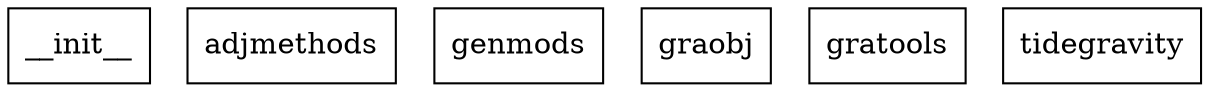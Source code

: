 digraph "packages" {
charset="utf-8"
rankdir=BT
"0" [label="__init__", shape="box"];
"1" [label="adjmethods", shape="box"];
"2" [label="genmods", shape="box"];
"3" [label="graobj", shape="box"];
"4" [label="gratools", shape="box"];
"5" [label="tidegravity", shape="box"];
}
